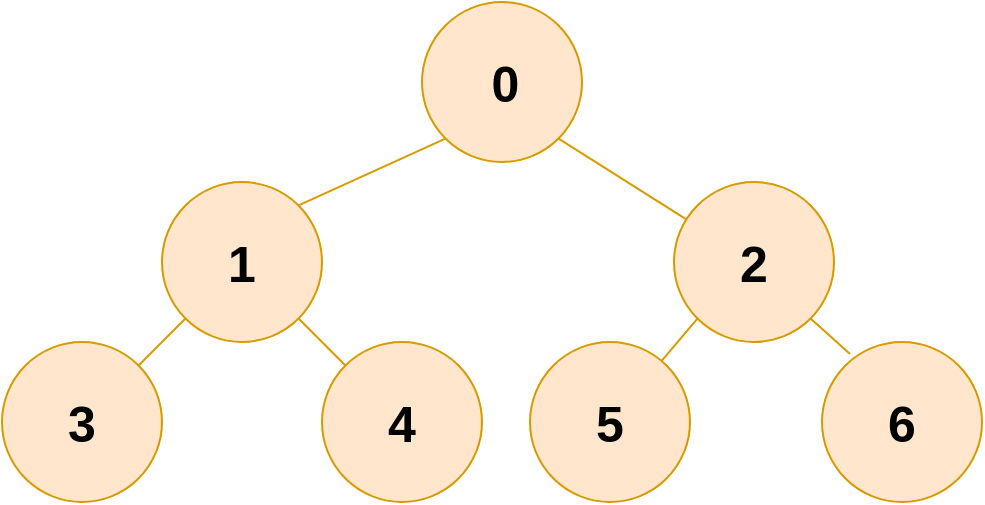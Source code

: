 <mxfile version="13.4.5" type="device"><diagram id="9pQr6OEqs1j3d8CnLuWx" name="Page-1"><mxGraphModel dx="1106" dy="997" grid="1" gridSize="10" guides="1" tooltips="1" connect="1" arrows="1" fold="1" page="1" pageScale="1" pageWidth="827" pageHeight="1169" math="0" shadow="0"><root><mxCell id="0"/><mxCell id="1" parent="0"/><mxCell id="X75xAIrZhsdmg4MJzG0--1" value="&lt;b&gt;&amp;nbsp;&lt;font style=&quot;font-size: 25px&quot;&gt;0&lt;/font&gt;&lt;/b&gt;" style="ellipse;whiteSpace=wrap;html=1;aspect=fixed;fillColor=#ffe6cc;strokeColor=#d79b00;" vertex="1" parent="1"><mxGeometry x="360" y="260" width="80" height="80" as="geometry"/></mxCell><mxCell id="X75xAIrZhsdmg4MJzG0--2" value="" style="endArrow=none;html=1;entryX=1;entryY=1;entryDx=0;entryDy=0;fillColor=#ffe6cc;strokeColor=#d79b00;" edge="1" parent="1" source="X75xAIrZhsdmg4MJzG0--3" target="X75xAIrZhsdmg4MJzG0--1"><mxGeometry width="50" height="50" relative="1" as="geometry"><mxPoint x="340" y="550" as="sourcePoint"/><mxPoint x="390" y="500" as="targetPoint"/></mxGeometry></mxCell><mxCell id="X75xAIrZhsdmg4MJzG0--3" value="&lt;b&gt;&lt;font style=&quot;font-size: 25px&quot;&gt;2&lt;/font&gt;&lt;/b&gt;" style="ellipse;whiteSpace=wrap;html=1;aspect=fixed;fillColor=#ffe6cc;strokeColor=#d79b00;" vertex="1" parent="1"><mxGeometry x="486" y="350" width="80" height="80" as="geometry"/></mxCell><mxCell id="X75xAIrZhsdmg4MJzG0--4" value="&lt;span style=&quot;font-size: 25px&quot;&gt;&lt;b&gt;1&lt;/b&gt;&lt;/span&gt;" style="ellipse;whiteSpace=wrap;html=1;aspect=fixed;fillColor=#ffe6cc;strokeColor=#d79b00;" vertex="1" parent="1"><mxGeometry x="230" y="350" width="80" height="80" as="geometry"/></mxCell><mxCell id="X75xAIrZhsdmg4MJzG0--5" value="&lt;b&gt;&lt;font style=&quot;font-size: 25px&quot;&gt;3&lt;/font&gt;&lt;/b&gt;" style="ellipse;whiteSpace=wrap;html=1;aspect=fixed;fillColor=#ffe6cc;strokeColor=#d79b00;" vertex="1" parent="1"><mxGeometry x="150" y="430" width="80" height="80" as="geometry"/></mxCell><mxCell id="X75xAIrZhsdmg4MJzG0--6" value="&lt;b&gt;&lt;font style=&quot;font-size: 25px&quot;&gt;5&lt;/font&gt;&lt;/b&gt;" style="ellipse;whiteSpace=wrap;html=1;aspect=fixed;fillColor=#ffe6cc;strokeColor=#d79b00;" vertex="1" parent="1"><mxGeometry x="414" y="430" width="80" height="80" as="geometry"/></mxCell><mxCell id="X75xAIrZhsdmg4MJzG0--7" value="" style="endArrow=none;html=1;exitX=1;exitY=0;exitDx=0;exitDy=0;entryX=0;entryY=1;entryDx=0;entryDy=0;fillColor=#ffe6cc;strokeColor=#d79b00;" edge="1" parent="1" source="X75xAIrZhsdmg4MJzG0--4" target="X75xAIrZhsdmg4MJzG0--1"><mxGeometry width="50" height="50" relative="1" as="geometry"><mxPoint x="340" y="560" as="sourcePoint"/><mxPoint x="508" y="442" as="targetPoint"/></mxGeometry></mxCell><mxCell id="X75xAIrZhsdmg4MJzG0--8" value="" style="endArrow=none;html=1;entryX=1;entryY=0;entryDx=0;entryDy=0;exitX=0;exitY=1;exitDx=0;exitDy=0;fillColor=#ffe6cc;strokeColor=#d79b00;" edge="1" parent="1" source="X75xAIrZhsdmg4MJzG0--4" target="X75xAIrZhsdmg4MJzG0--5"><mxGeometry width="50" height="50" relative="1" as="geometry"><mxPoint x="350" y="450" as="sourcePoint"/><mxPoint x="388.284" y="358.284" as="targetPoint"/></mxGeometry></mxCell><mxCell id="X75xAIrZhsdmg4MJzG0--9" value="" style="endArrow=none;html=1;entryX=0;entryY=1;entryDx=0;entryDy=0;fillColor=#ffe6cc;strokeColor=#d79b00;" edge="1" parent="1" source="X75xAIrZhsdmg4MJzG0--6" target="X75xAIrZhsdmg4MJzG0--3"><mxGeometry width="50" height="50" relative="1" as="geometry"><mxPoint x="539.634" y="419.92" as="sourcePoint"/><mxPoint x="446" y="540" as="targetPoint"/></mxGeometry></mxCell><mxCell id="X75xAIrZhsdmg4MJzG0--10" value="&lt;span style=&quot;font-size: 25px&quot;&gt;&lt;b&gt;4&lt;/b&gt;&lt;/span&gt;" style="ellipse;whiteSpace=wrap;html=1;aspect=fixed;fillColor=#ffe6cc;strokeColor=#d79b00;" vertex="1" parent="1"><mxGeometry x="310" y="430" width="80" height="80" as="geometry"/></mxCell><mxCell id="X75xAIrZhsdmg4MJzG0--11" value="" style="endArrow=none;html=1;exitX=1;exitY=1;exitDx=0;exitDy=0;entryX=0;entryY=0;entryDx=0;entryDy=0;fillColor=#ffe6cc;strokeColor=#d79b00;" edge="1" parent="1" source="X75xAIrZhsdmg4MJzG0--4" target="X75xAIrZhsdmg4MJzG0--10"><mxGeometry width="50" height="50" relative="1" as="geometry"><mxPoint x="308.284" y="371.716" as="sourcePoint"/><mxPoint x="331.716" y="348.284" as="targetPoint"/></mxGeometry></mxCell><mxCell id="X75xAIrZhsdmg4MJzG0--14" value="&lt;b&gt;&lt;font style=&quot;font-size: 25px&quot;&gt;6&lt;/font&gt;&lt;/b&gt;" style="ellipse;whiteSpace=wrap;html=1;aspect=fixed;fillColor=#ffe6cc;strokeColor=#d79b00;" vertex="1" parent="1"><mxGeometry x="560" y="430" width="80" height="80" as="geometry"/></mxCell><mxCell id="X75xAIrZhsdmg4MJzG0--16" value="" style="endArrow=none;html=1;entryX=1;entryY=1;entryDx=0;entryDy=0;fillColor=#ffe6cc;strokeColor=#d79b00;exitX=0.175;exitY=0.075;exitDx=0;exitDy=0;exitPerimeter=0;" edge="1" parent="1" source="X75xAIrZhsdmg4MJzG0--14" target="X75xAIrZhsdmg4MJzG0--3"><mxGeometry width="50" height="50" relative="1" as="geometry"><mxPoint x="498.966" y="460.574" as="sourcePoint"/><mxPoint x="536" y="440" as="targetPoint"/></mxGeometry></mxCell></root></mxGraphModel></diagram></mxfile>